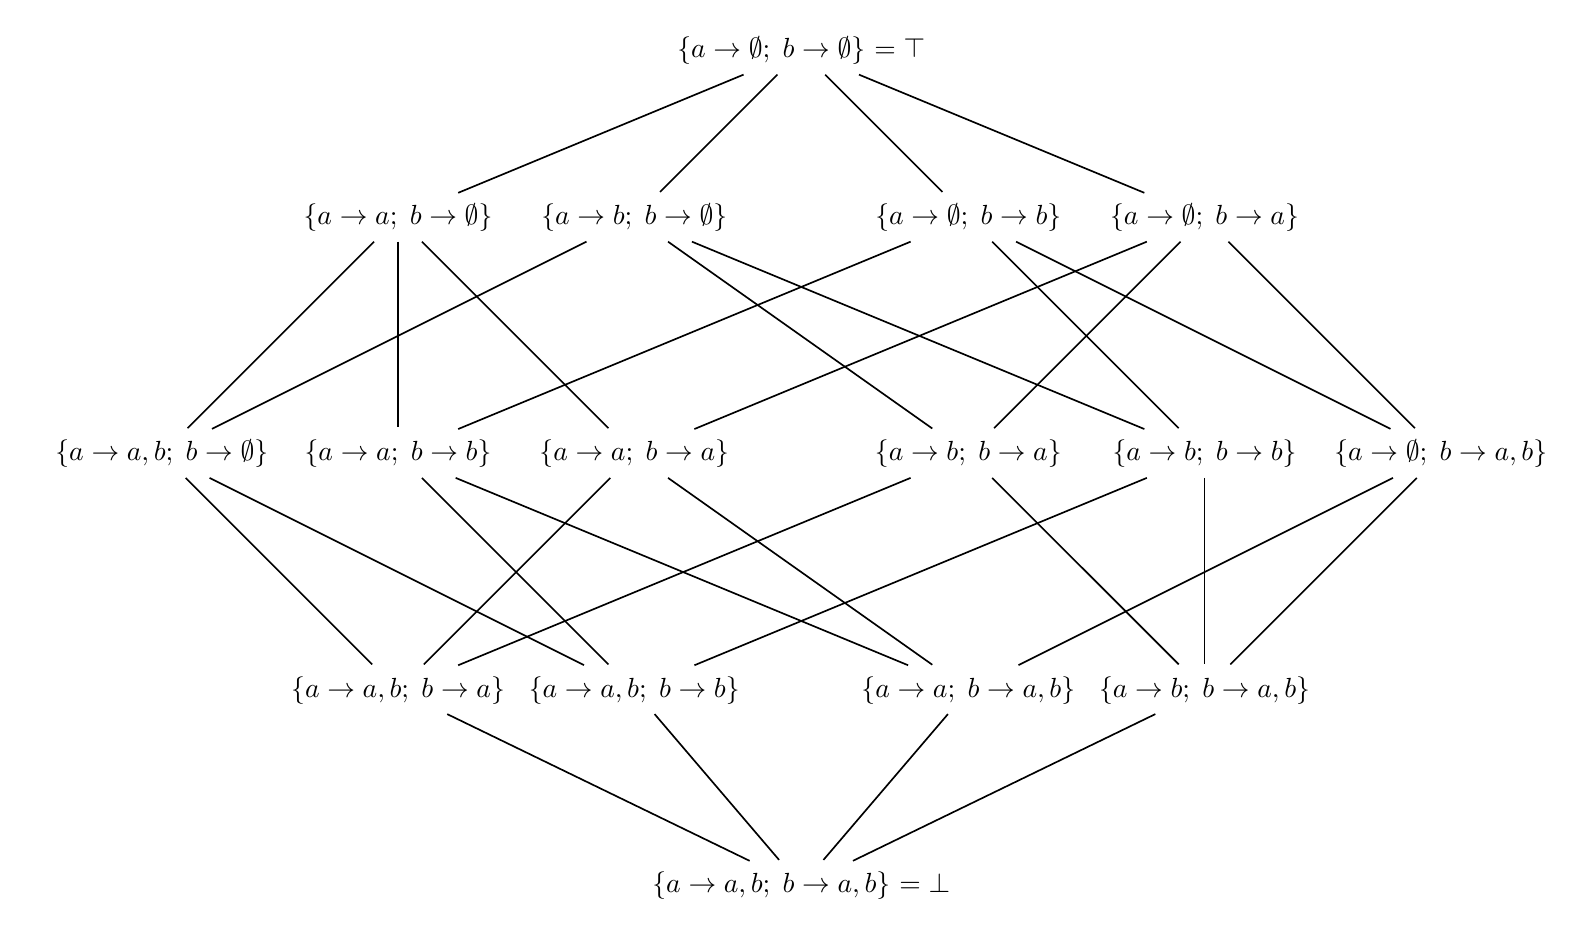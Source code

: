 \newcommand{\es}{\emptyset}
\newcommand{\pol}[2]{$\{ a \rightarrow #1; \; b \rightarrow #2 \}$}
\begin{tikzpicture}[-,>=stealth',shorten >=1pt,auto,node distance=3cm, semithick]
	% TOP
	\node (ao-bo) {\pol{\es}{\es} $ = \top$};

	% 1 READER
	\node (ab-bo) [below left of=ao-bo] {\pol{b}{\es}};
	\node (aa-bo) [left of=ab-bo] {\pol{a}{\es}};
	\node (ao-bb) [below right of=ao-bo] {\pol{\es}{b}};
	\node (ao-ba) [right of=ao-bb] {\pol{\es}{a}};

	% 2 READERS
	\node (aa-ba) [below of=ab-bo] {\pol{a}{a}};
	\node (aa-bb) [left of=aa-ba] {\pol{a}{b}};
	\node (aab-bo) [left of=aa-bb] {\pol{a, b}{\es}};
	\node (ab-ba) [below of=ao-bb] {\pol{b}{a}};
	\node (ab-bb) [right of=ab-ba] {\pol{b}{b}};
	\node (ao-bab) [right of=ab-bb] {\pol{\es}{a, b}};

	% 3 READERS
	\node (aab-ba) [below of=aa-bb] {\pol{a, b}{a}};
	\node (aab-bb) [below of=aa-ba] {\pol{a, b}{b}};
	\node (aa-bab) [below of=ab-ba] {\pol{a}{a, b}};
	\node (ab-bab) [below of=ab-bb] {\pol{b}{a, b}};
	
	% BOTTOM
	\node (aab-bab) [below=10cm of ao-bo] {\pol{a, b}{a, b} $= \bot $};

	% TOP - 1 READER
	\path 	(ao-bo) edge (aa-bo)
				(ao-bo) edge (ab-bo)
				(ao-bo) edge (ao-bb)
				(ao-bo) edge (ao-ba)
	;

	% 1 READER - 2 READERS
	\path	(aa-bo) edge (aab-bo)
				(aa-bo) edge (aa-bb)
				(aa-bo) edge (aa-ba)
				(ab-bo) edge (aab-bo)
				(ab-bo) edge (ab-bb)
				(ab-bo) edge (ab-ba)
				(ao-bb) edge (ao-bab)
				(ao-bb) edge (aa-bb)
				(ao-bb) edge (ab-bb)
				(ao-ba) edge (ao-bab)
				(ao-ba) edge (aa-ba)
				(ao-ba) edge (ab-ba)
	;

	% 2 READERS - 3 READERS
	\path	(aab-bo) edge (aab-ba)
				(aab-bo) edge (aab-bb)
				(aa-bb) edge (aab-bb)
				(aa-bb) edge (aa-bab)
				(aa-ba) edge (aab-ba)
				(aa-ba) edge (aa-bab)
				(ao-bab) edge (aa-bab)
				(ao-bab) edge (ab-bab)
				(ab-bb) edge (aab-bb)
				(ab-bb) edge (ab-bab)
				(ab-ba) edge (aab-ba)
				(ab-ba) edge (ab-bab)
	;

	% BOTTOM - 3 READERS
	\path 	(aa-bab) edge (aab-bab)
				(ab-bab) edge (aab-bab)
				(aab-ba) edge (aab-bab)
				(aab-bb) edge (aab-bab)
	;
	
\end{tikzpicture}
